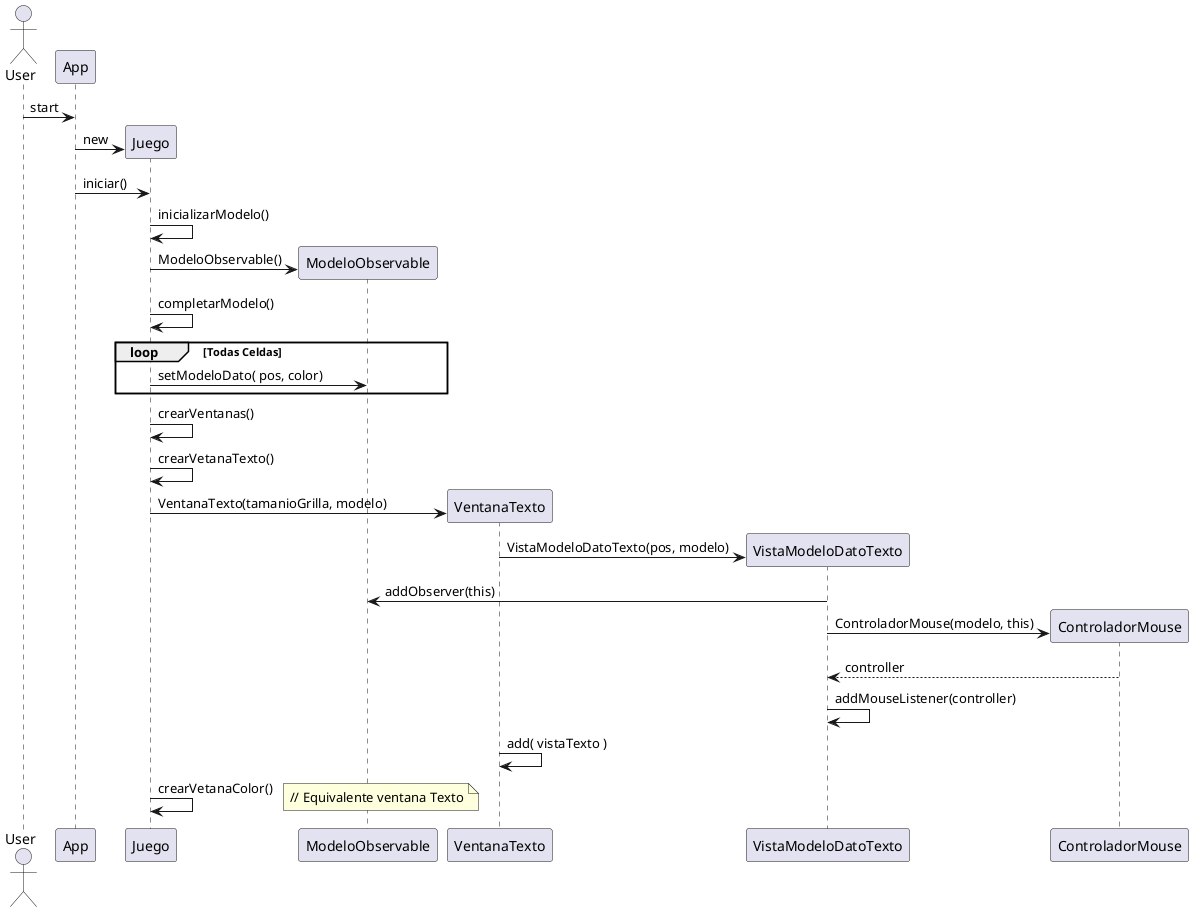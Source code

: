@startuml

Actor User

User -> App: start
Create Juego
App -> Juego: new
App -> Juego: iniciar()
Juego -> Juego: inicializarModelo()

Create ModeloObservable
Juego -> ModeloObservable: ModeloObservable()

Juego -> Juego: completarModelo()

loop Todas Celdas
        Juego -> ModeloObservable: setModeloDato( pos, color)
end

Juego -> Juego: crearVentanas()
Juego -> Juego: crearVetanaTexto()

Create VentanaTexto
Juego -> VentanaTexto: VentanaTexto(tamanioGrilla, modelo)

Create VistaModeloDatoTexto
VentanaTexto -> VistaModeloDatoTexto: VistaModeloDatoTexto(pos, modelo)
VistaModeloDatoTexto -> ModeloObservable: addObserver(this)
Create ControladorMouse
VistaModeloDatoTexto -> ControladorMouse: ControladorMouse(modelo, this)
return controller
VistaModeloDatoTexto -> VistaModeloDatoTexto: addMouseListener(controller)
VentanaTexto -> VentanaTexto: add( vistaTexto )

Juego -> Juego: crearVetanaColor()
note right
        // Equivalente ventana Texto
end note

@enduml
